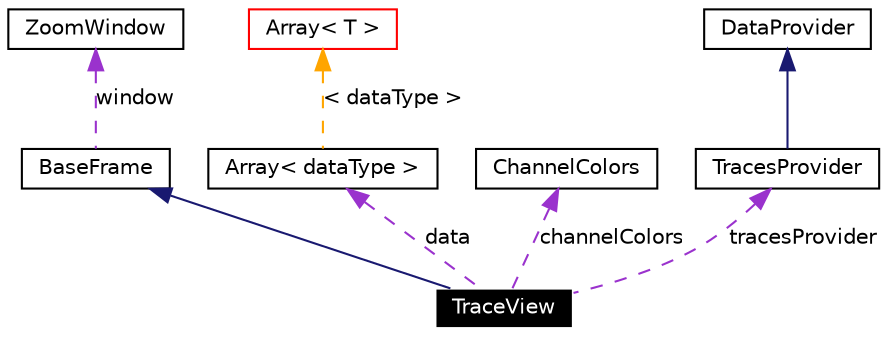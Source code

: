digraph G
{
  edge [fontname="Helvetica",fontsize=10,labelfontname="Helvetica",labelfontsize=10];
  node [fontname="Helvetica",fontsize=10,shape=record];
  Node1 [label="TraceView",height=0.2,width=0.4,color="white", fillcolor="black", style="filled" fontcolor="white"];
  Node2 -> Node1 [dir=back,color="midnightblue",fontsize=10,style="solid",fontname="Helvetica"];
  Node2 [label="BaseFrame",height=0.2,width=0.4,color="black", fillcolor="white", style="filled",URL="$classBaseFrame.html"];
  Node3 -> Node2 [dir=back,color="darkorchid3",fontsize=10,style="dashed",label="window",fontname="Helvetica"];
  Node3 [label="ZoomWindow",height=0.2,width=0.4,color="black", fillcolor="white", style="filled",URL="$classZoomWindow.html"];
  Node4 -> Node1 [dir=back,color="darkorchid3",fontsize=10,style="dashed",label="data",fontname="Helvetica"];
  Node4 [label="Array\< dataType \>",height=0.2,width=0.4,color="black", fillcolor="white", style="filled",URL="$classArray.html"];
  Node5 -> Node4 [dir=back,color="orange",fontsize=10,style="dashed",label="\< dataType \>",fontname="Helvetica"];
  Node5 [label="Array\< T \>",height=0.2,width=0.4,color="red", fillcolor="white", style="filled",URL="$classArray.html"];
  Node6 -> Node1 [dir=back,color="darkorchid3",fontsize=10,style="dashed",label="channelColors",fontname="Helvetica"];
  Node6 [label="ChannelColors",height=0.2,width=0.4,color="black", fillcolor="white", style="filled",URL="$classChannelColors.html"];
  Node7 -> Node1 [dir=back,color="darkorchid3",fontsize=10,style="dashed",label="tracesProvider",fontname="Helvetica"];
  Node7 [label="TracesProvider",height=0.2,width=0.4,color="black", fillcolor="white", style="filled",URL="$classTracesProvider.html"];
  Node8 -> Node7 [dir=back,color="midnightblue",fontsize=10,style="solid",fontname="Helvetica"];
  Node8 [label="DataProvider",height=0.2,width=0.4,color="black", fillcolor="white", style="filled",URL="$classDataProvider.html"];
}
